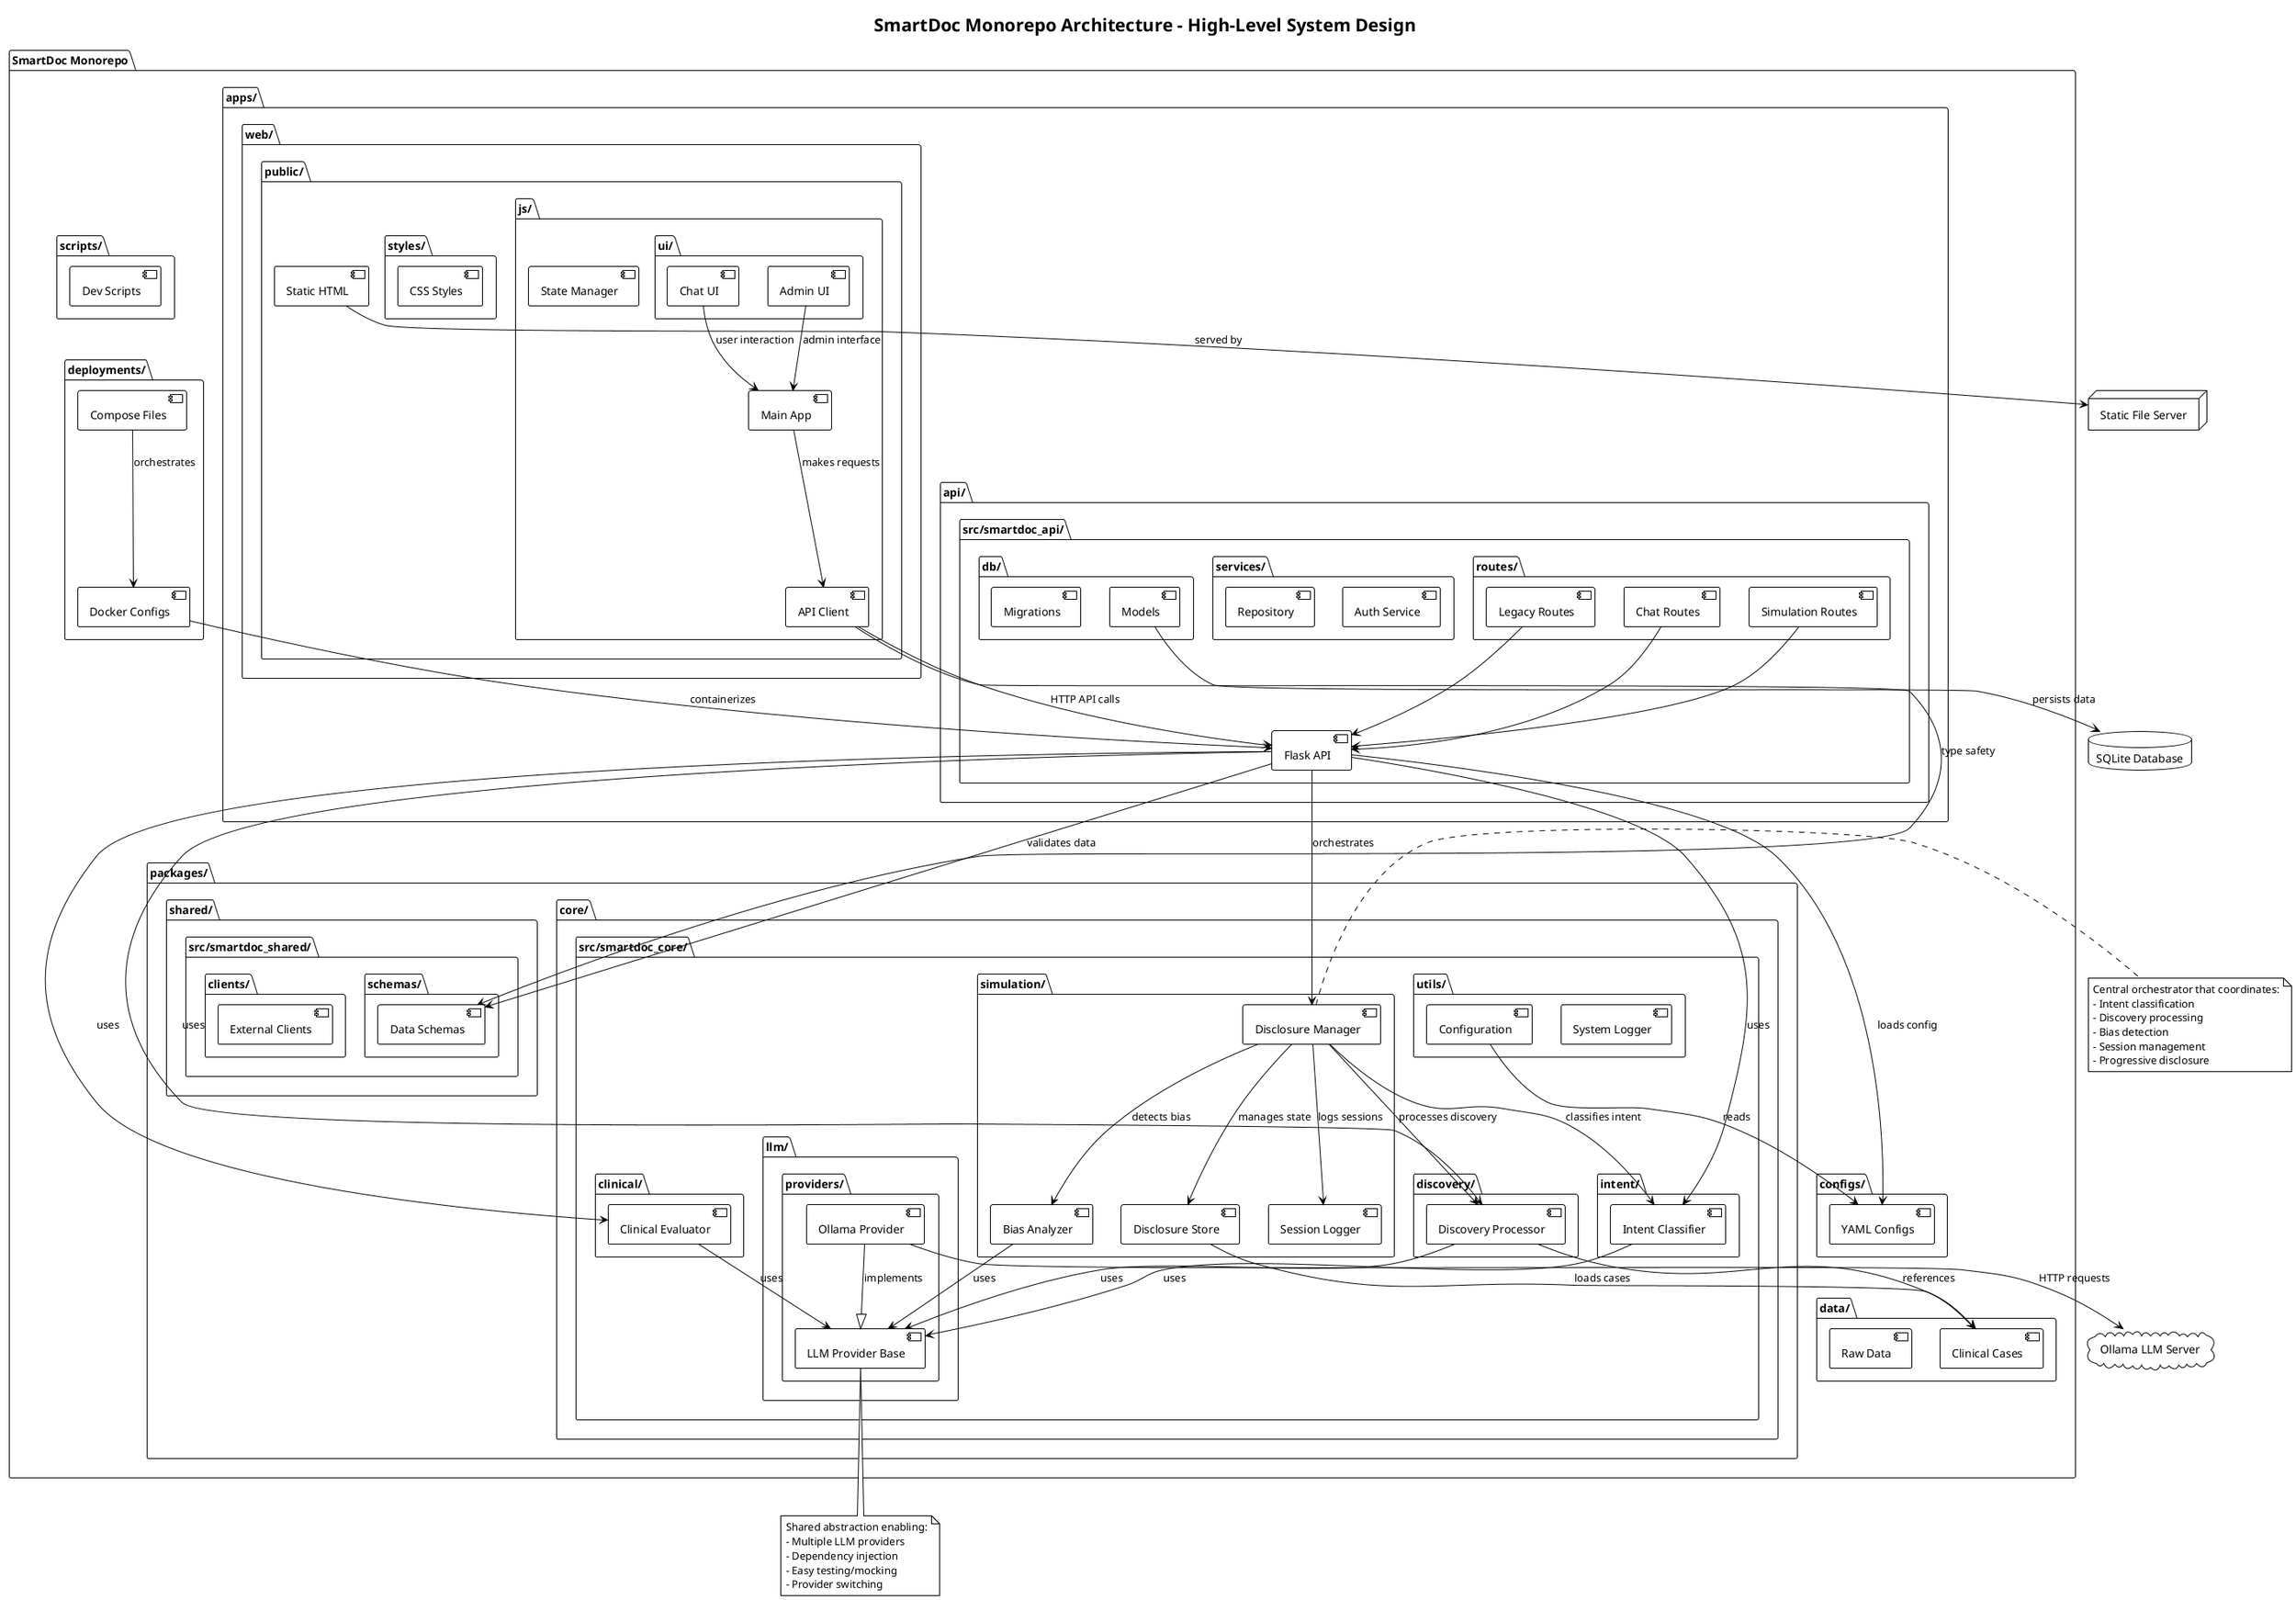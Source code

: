 @startuml
!define RECTANGLE class
!theme plain

title SmartDoc Monorepo Architecture - High-Level System Design

package "SmartDoc Monorepo" {

    ' === Applications Layer ===
    package "apps/" {
        package "api/" {
            package "src/smartdoc_api/" {
                component [Flask API] as FlaskAPI
                package "routes/" {
                    component [Chat Routes] as ChatRoutes
                    component [Simulation Routes] as SimulationRoutes
                    component [Legacy Routes] as LegacyRoutes
                }
                package "services/" {
                    component [Auth Service] as AuthService
                    component [Repository] as Repository
                }
                package "db/" {
                    component [Models] as DBModels
                    component [Migrations] as Migrations
                }
            }
        }

        package "web/" {
            package "public/" {
                component [Static HTML] as StaticHTML
                package "js/" {
                    component [Main App] as MainApp
                    component [API Client] as APIClient
                    component [State Manager] as StateManager
                    package "ui/" {
                        component [Chat UI] as ChatUI
                        component [Admin UI] as AdminUI
                    }
                }
                package "styles/" {
                    component [CSS Styles] as CSSStyles
                }
            }
        }
    }

    ' === Core Domain Packages ===
    package "packages/" {
        package "core/" {
            package "src/smartdoc_core/" {

                package "intent/" {
                    component [Intent Classifier] as IntentClassifier
                }

                package "discovery/" {
                    component [Discovery Processor] as DiscoveryProcessor
                }

                package "clinical/" {
                    component [Clinical Evaluator] as ClinicalEvaluator
                }

                package "simulation/" {
                    component [Disclosure Manager] as DisclosureManager
                    component [Bias Analyzer] as BiasAnalyzer
                    component [Session Logger] as SessionLogger
                    component [Disclosure Store] as DisclosureStore
                }

                package "llm/" {
                    package "providers/" {
                        component [LLM Provider Base] as LLMProviderBase
                        component [Ollama Provider] as OllamaProvider
                    }
                }

                package "utils/" {
                    component [System Logger] as SystemLogger
                    component [Configuration] as Configuration
                }
            }
        }

        package "shared/" {
            package "src/smartdoc_shared/" {
                package "schemas/" {
                    component [Data Schemas] as DataSchemas
                }
                package "clients/" {
                    component [External Clients] as ExternalClients
                }
            }
        }
    }

    ' === Configuration & Data ===
    package "configs/" {
        component [YAML Configs] as YAMLConfigs
    }

    package "data/" {
        component [Clinical Cases] as ClinicalCases
        component [Raw Data] as RawData
    }

    ' === Deployment & Scripts ===
    package "deployments/" {
        component [Docker Configs] as DockerConfigs
        component [Compose Files] as ComposeFiles
    }

    package "scripts/" {
        component [Dev Scripts] as DevScripts
    }
}

' === External Dependencies ===
cloud "Ollama LLM Server" as OllamaServer
database "SQLite Database" as SQLiteDB
node "Static File Server" as StaticServer

' === Relationships ===

' API Layer Dependencies
FlaskAPI --> IntentClassifier : uses
FlaskAPI --> DiscoveryProcessor : uses
FlaskAPI --> ClinicalEvaluator : uses
FlaskAPI --> DisclosureManager : orchestrates

' Route Dependencies
ChatRoutes --> FlaskAPI
SimulationRoutes --> FlaskAPI
LegacyRoutes --> FlaskAPI

' Core Module Dependencies
DisclosureManager --> IntentClassifier : classifies intent
DisclosureManager --> DiscoveryProcessor : processes discovery
DisclosureManager --> BiasAnalyzer : detects bias
DisclosureManager --> SessionLogger : logs sessions
DisclosureManager --> DisclosureStore : manages state

' LLM Provider Architecture
IntentClassifier --> LLMProviderBase : uses
DiscoveryProcessor --> LLMProviderBase : uses
ClinicalEvaluator --> LLMProviderBase : uses
BiasAnalyzer --> LLMProviderBase : uses
OllamaProvider --|> LLMProviderBase : implements

' Configuration Dependencies
FlaskAPI --> YAMLConfigs : loads config
Configuration --> YAMLConfigs : reads

' Data Dependencies
DisclosureStore --> ClinicalCases : loads cases
DiscoveryProcessor --> ClinicalCases : references

' External Dependencies
OllamaProvider --> OllamaServer : HTTP requests
DBModels --> SQLiteDB : persists data
StaticHTML --> StaticServer : served by

' Frontend Dependencies
MainApp --> APIClient : makes requests
APIClient --> FlaskAPI : HTTP API calls
ChatUI --> MainApp : user interaction
AdminUI --> MainApp : admin interface

' Shared Dependencies
FlaskAPI --> DataSchemas : validates data
APIClient --> DataSchemas : type safety

' Deployment Dependencies
DockerConfigs --> FlaskAPI : containerizes
ComposeFiles --> DockerConfigs : orchestrates

note right of DisclosureManager
  Central orchestrator that coordinates:
  - Intent classification
  - Discovery processing
  - Bias detection
  - Session management
  - Progressive disclosure
end note

note bottom of LLMProviderBase
  Shared abstraction enabling:
  - Multiple LLM providers
  - Dependency injection
  - Easy testing/mocking
  - Provider switching
end note
@enduml

